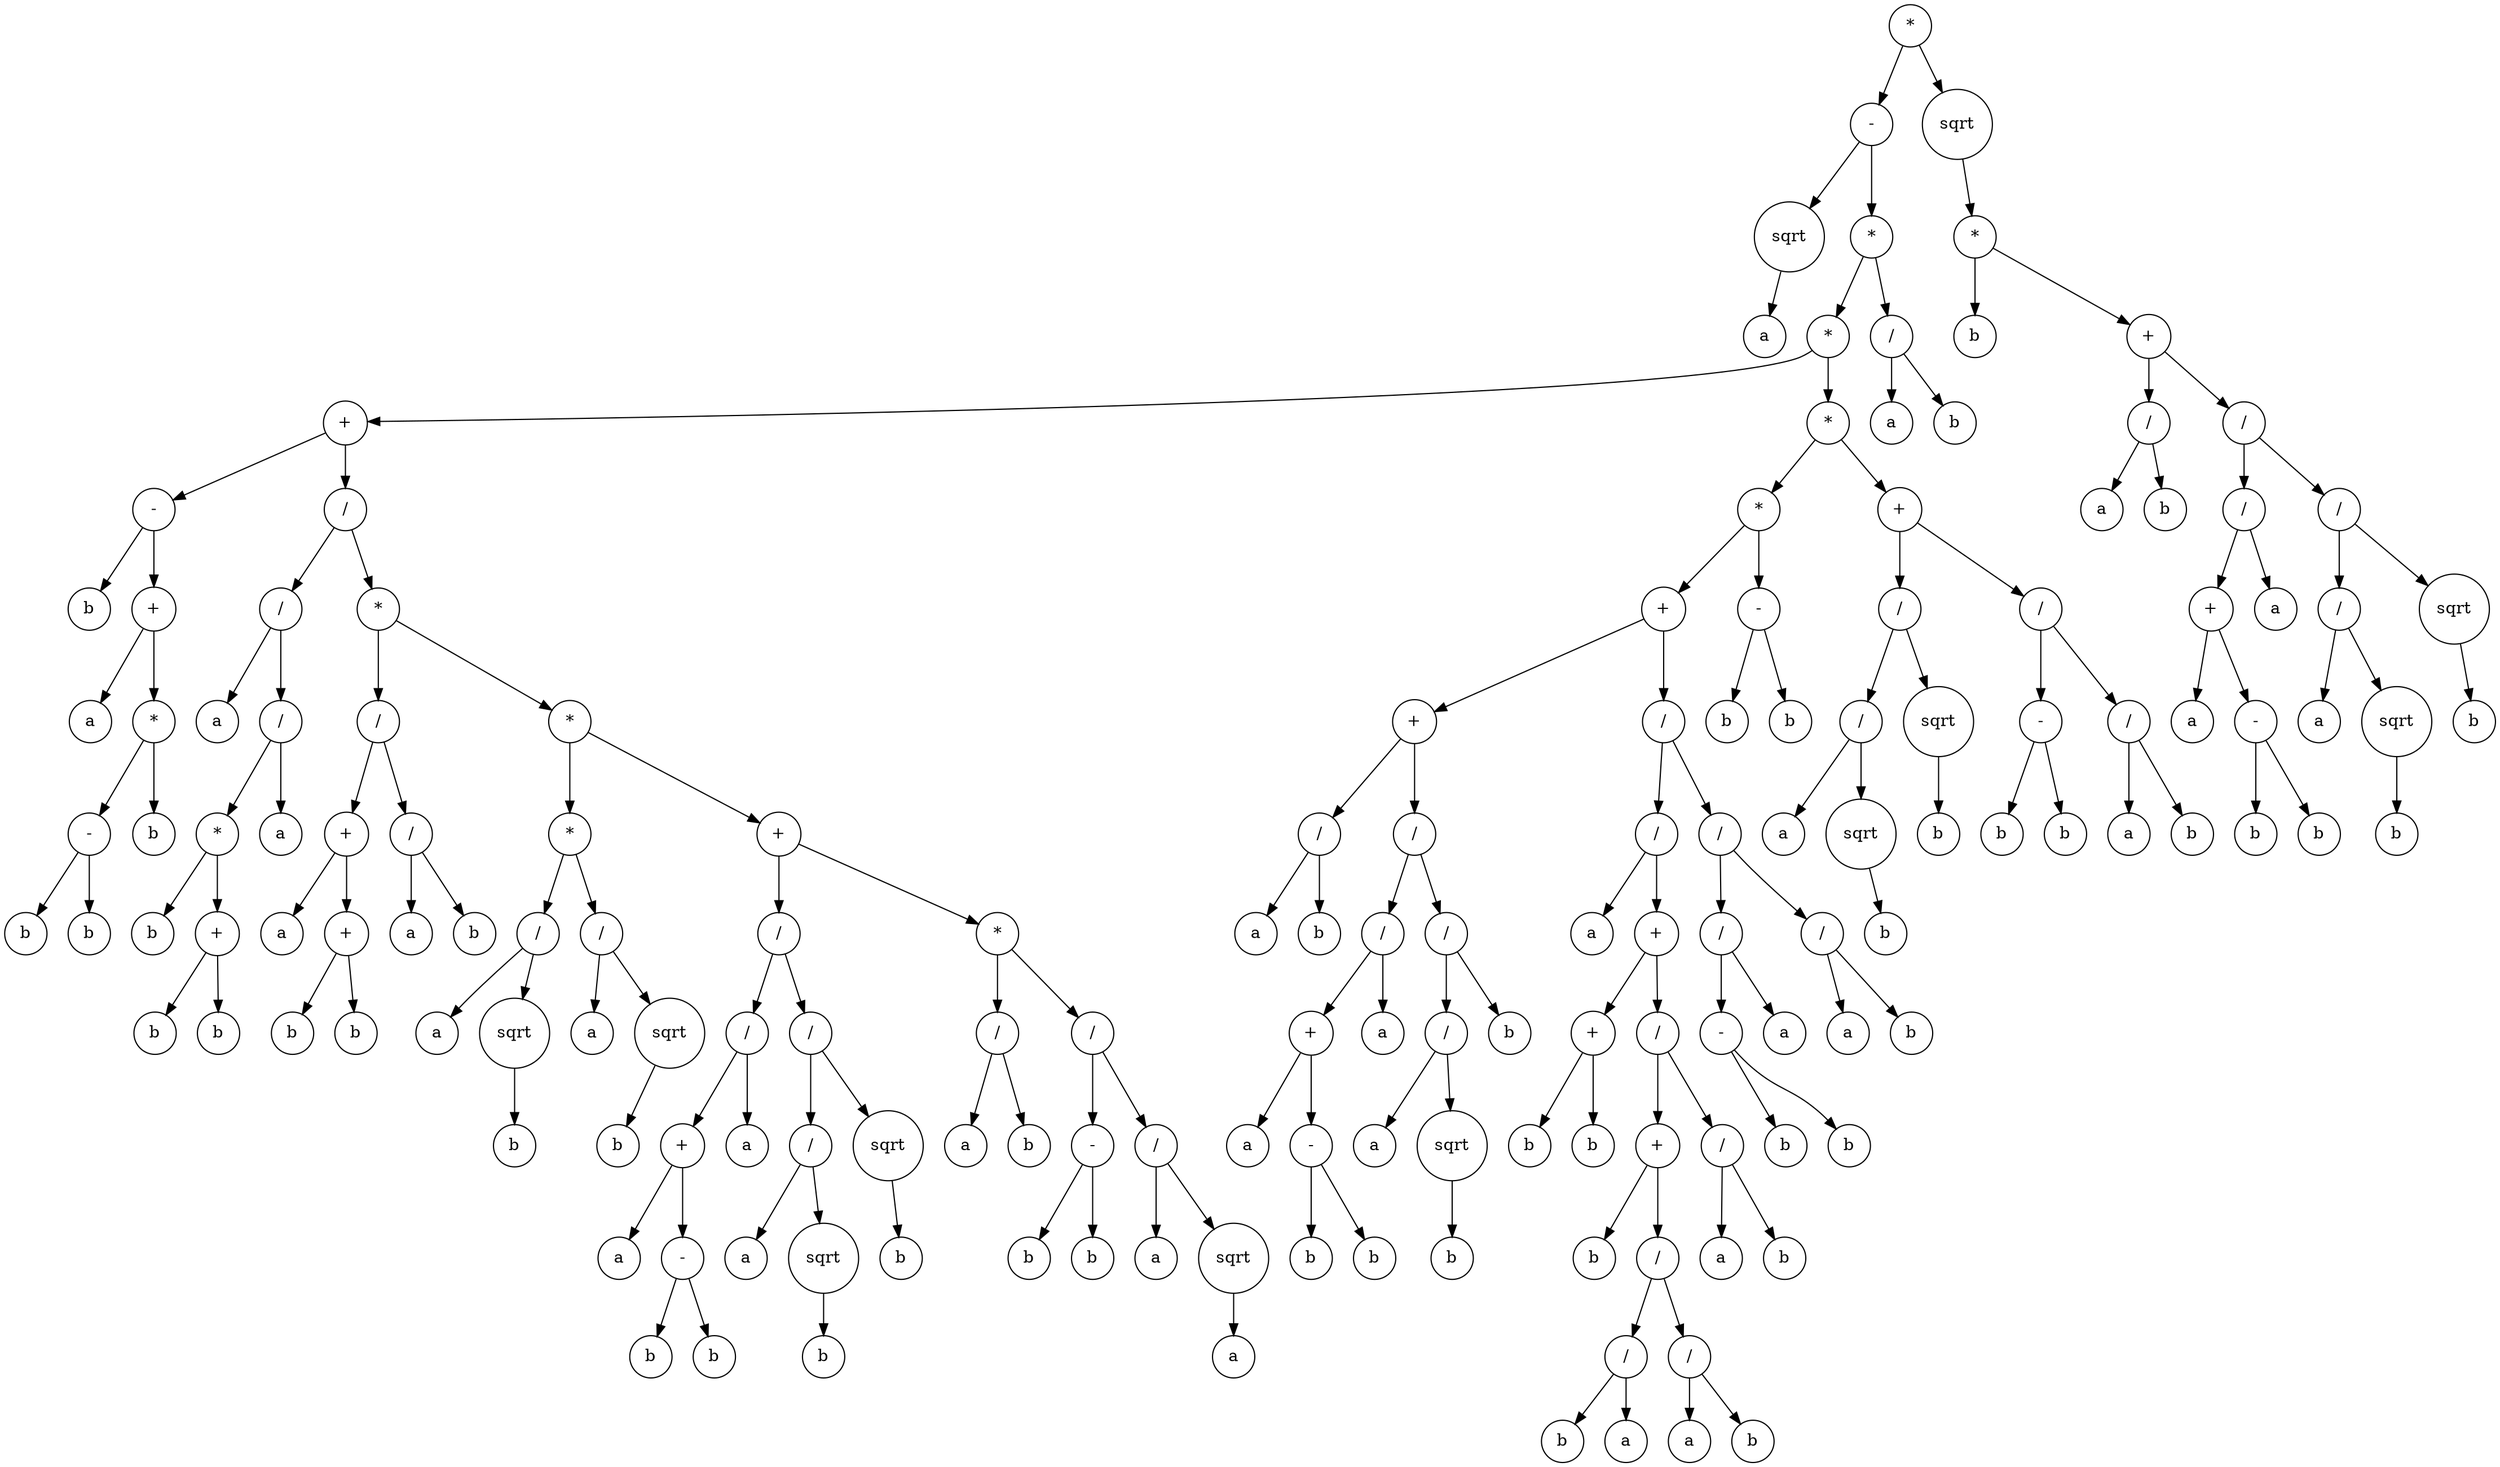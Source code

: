 digraph g {
graph [ordering=out];
node [shape=circle];
n[label = "*"];
n0[label = "-"];
n00[label = "sqrt"];
n000[label = "a"];
n00 -> n000;
n0 -> n00;
n01[label = "*"];
n010[label = "*"];
n0100[label = "+"];
n01000[label = "-"];
n010000[label = "b"];
n01000 -> n010000;
n010001[label = "+"];
n0100010[label = "a"];
n010001 -> n0100010;
n0100011[label = "*"];
n01000110[label = "-"];
n010001100[label = "b"];
n01000110 -> n010001100;
n010001101[label = "b"];
n01000110 -> n010001101;
n0100011 -> n01000110;
n01000111[label = "b"];
n0100011 -> n01000111;
n010001 -> n0100011;
n01000 -> n010001;
n0100 -> n01000;
n01001[label = "/"];
n010010[label = "/"];
n0100100[label = "a"];
n010010 -> n0100100;
n0100101[label = "/"];
n01001010[label = "*"];
n010010100[label = "b"];
n01001010 -> n010010100;
n010010101[label = "+"];
n0100101010[label = "b"];
n010010101 -> n0100101010;
n0100101011[label = "b"];
n010010101 -> n0100101011;
n01001010 -> n010010101;
n0100101 -> n01001010;
n01001011[label = "a"];
n0100101 -> n01001011;
n010010 -> n0100101;
n01001 -> n010010;
n010011[label = "*"];
n0100110[label = "/"];
n01001100[label = "+"];
n010011000[label = "a"];
n01001100 -> n010011000;
n010011001[label = "+"];
n0100110010[label = "b"];
n010011001 -> n0100110010;
n0100110011[label = "b"];
n010011001 -> n0100110011;
n01001100 -> n010011001;
n0100110 -> n01001100;
n01001101[label = "/"];
n010011010[label = "a"];
n01001101 -> n010011010;
n010011011[label = "b"];
n01001101 -> n010011011;
n0100110 -> n01001101;
n010011 -> n0100110;
n0100111[label = "*"];
n01001110[label = "*"];
n010011100[label = "/"];
n0100111000[label = "a"];
n010011100 -> n0100111000;
n0100111001[label = "sqrt"];
n01001110010[label = "b"];
n0100111001 -> n01001110010;
n010011100 -> n0100111001;
n01001110 -> n010011100;
n010011101[label = "/"];
n0100111010[label = "a"];
n010011101 -> n0100111010;
n0100111011[label = "sqrt"];
n01001110110[label = "b"];
n0100111011 -> n01001110110;
n010011101 -> n0100111011;
n01001110 -> n010011101;
n0100111 -> n01001110;
n01001111[label = "+"];
n010011110[label = "/"];
n0100111100[label = "/"];
n01001111000[label = "+"];
n010011110000[label = "a"];
n01001111000 -> n010011110000;
n010011110001[label = "-"];
n0100111100010[label = "b"];
n010011110001 -> n0100111100010;
n0100111100011[label = "b"];
n010011110001 -> n0100111100011;
n01001111000 -> n010011110001;
n0100111100 -> n01001111000;
n01001111001[label = "a"];
n0100111100 -> n01001111001;
n010011110 -> n0100111100;
n0100111101[label = "/"];
n01001111010[label = "/"];
n010011110100[label = "a"];
n01001111010 -> n010011110100;
n010011110101[label = "sqrt"];
n0100111101010[label = "b"];
n010011110101 -> n0100111101010;
n01001111010 -> n010011110101;
n0100111101 -> n01001111010;
n01001111011[label = "sqrt"];
n010011110110[label = "b"];
n01001111011 -> n010011110110;
n0100111101 -> n01001111011;
n010011110 -> n0100111101;
n01001111 -> n010011110;
n010011111[label = "*"];
n0100111110[label = "/"];
n01001111100[label = "a"];
n0100111110 -> n01001111100;
n01001111101[label = "b"];
n0100111110 -> n01001111101;
n010011111 -> n0100111110;
n0100111111[label = "/"];
n01001111110[label = "-"];
n010011111100[label = "b"];
n01001111110 -> n010011111100;
n010011111101[label = "b"];
n01001111110 -> n010011111101;
n0100111111 -> n01001111110;
n01001111111[label = "/"];
n010011111110[label = "a"];
n01001111111 -> n010011111110;
n010011111111[label = "sqrt"];
n0100111111110[label = "a"];
n010011111111 -> n0100111111110;
n01001111111 -> n010011111111;
n0100111111 -> n01001111111;
n010011111 -> n0100111111;
n01001111 -> n010011111;
n0100111 -> n01001111;
n010011 -> n0100111;
n01001 -> n010011;
n0100 -> n01001;
n010 -> n0100;
n0101[label = "*"];
n01010[label = "*"];
n010100[label = "+"];
n0101000[label = "+"];
n01010000[label = "/"];
n010100000[label = "a"];
n01010000 -> n010100000;
n010100001[label = "b"];
n01010000 -> n010100001;
n0101000 -> n01010000;
n01010001[label = "/"];
n010100010[label = "/"];
n0101000100[label = "+"];
n01010001000[label = "a"];
n0101000100 -> n01010001000;
n01010001001[label = "-"];
n010100010010[label = "b"];
n01010001001 -> n010100010010;
n010100010011[label = "b"];
n01010001001 -> n010100010011;
n0101000100 -> n01010001001;
n010100010 -> n0101000100;
n0101000101[label = "a"];
n010100010 -> n0101000101;
n01010001 -> n010100010;
n010100011[label = "/"];
n0101000110[label = "/"];
n01010001100[label = "a"];
n0101000110 -> n01010001100;
n01010001101[label = "sqrt"];
n010100011010[label = "b"];
n01010001101 -> n010100011010;
n0101000110 -> n01010001101;
n010100011 -> n0101000110;
n0101000111[label = "b"];
n010100011 -> n0101000111;
n01010001 -> n010100011;
n0101000 -> n01010001;
n010100 -> n0101000;
n0101001[label = "/"];
n01010010[label = "/"];
n010100100[label = "a"];
n01010010 -> n010100100;
n010100101[label = "+"];
n0101001010[label = "+"];
n01010010100[label = "b"];
n0101001010 -> n01010010100;
n01010010101[label = "b"];
n0101001010 -> n01010010101;
n010100101 -> n0101001010;
n0101001011[label = "/"];
n01010010110[label = "+"];
n010100101100[label = "b"];
n01010010110 -> n010100101100;
n010100101101[label = "/"];
n0101001011010[label = "/"];
n01010010110100[label = "b"];
n0101001011010 -> n01010010110100;
n01010010110101[label = "a"];
n0101001011010 -> n01010010110101;
n010100101101 -> n0101001011010;
n0101001011011[label = "/"];
n01010010110110[label = "a"];
n0101001011011 -> n01010010110110;
n01010010110111[label = "b"];
n0101001011011 -> n01010010110111;
n010100101101 -> n0101001011011;
n01010010110 -> n010100101101;
n0101001011 -> n01010010110;
n01010010111[label = "/"];
n010100101110[label = "a"];
n01010010111 -> n010100101110;
n010100101111[label = "b"];
n01010010111 -> n010100101111;
n0101001011 -> n01010010111;
n010100101 -> n0101001011;
n01010010 -> n010100101;
n0101001 -> n01010010;
n01010011[label = "/"];
n010100110[label = "/"];
n0101001100[label = "-"];
n01010011000[label = "b"];
n0101001100 -> n01010011000;
n01010011001[label = "b"];
n0101001100 -> n01010011001;
n010100110 -> n0101001100;
n0101001101[label = "a"];
n010100110 -> n0101001101;
n01010011 -> n010100110;
n010100111[label = "/"];
n0101001110[label = "a"];
n010100111 -> n0101001110;
n0101001111[label = "b"];
n010100111 -> n0101001111;
n01010011 -> n010100111;
n0101001 -> n01010011;
n010100 -> n0101001;
n01010 -> n010100;
n010101[label = "-"];
n0101010[label = "b"];
n010101 -> n0101010;
n0101011[label = "b"];
n010101 -> n0101011;
n01010 -> n010101;
n0101 -> n01010;
n01011[label = "+"];
n010110[label = "/"];
n0101100[label = "/"];
n01011000[label = "a"];
n0101100 -> n01011000;
n01011001[label = "sqrt"];
n010110010[label = "b"];
n01011001 -> n010110010;
n0101100 -> n01011001;
n010110 -> n0101100;
n0101101[label = "sqrt"];
n01011010[label = "b"];
n0101101 -> n01011010;
n010110 -> n0101101;
n01011 -> n010110;
n010111[label = "/"];
n0101110[label = "-"];
n01011100[label = "b"];
n0101110 -> n01011100;
n01011101[label = "b"];
n0101110 -> n01011101;
n010111 -> n0101110;
n0101111[label = "/"];
n01011110[label = "a"];
n0101111 -> n01011110;
n01011111[label = "b"];
n0101111 -> n01011111;
n010111 -> n0101111;
n01011 -> n010111;
n0101 -> n01011;
n010 -> n0101;
n01 -> n010;
n011[label = "/"];
n0110[label = "a"];
n011 -> n0110;
n0111[label = "b"];
n011 -> n0111;
n01 -> n011;
n0 -> n01;
n -> n0;
n1[label = "sqrt"];
n10[label = "*"];
n100[label = "b"];
n10 -> n100;
n101[label = "+"];
n1010[label = "/"];
n10100[label = "a"];
n1010 -> n10100;
n10101[label = "b"];
n1010 -> n10101;
n101 -> n1010;
n1011[label = "/"];
n10110[label = "/"];
n101100[label = "+"];
n1011000[label = "a"];
n101100 -> n1011000;
n1011001[label = "-"];
n10110010[label = "b"];
n1011001 -> n10110010;
n10110011[label = "b"];
n1011001 -> n10110011;
n101100 -> n1011001;
n10110 -> n101100;
n101101[label = "a"];
n10110 -> n101101;
n1011 -> n10110;
n10111[label = "/"];
n101110[label = "/"];
n1011100[label = "a"];
n101110 -> n1011100;
n1011101[label = "sqrt"];
n10111010[label = "b"];
n1011101 -> n10111010;
n101110 -> n1011101;
n10111 -> n101110;
n101111[label = "sqrt"];
n1011110[label = "b"];
n101111 -> n1011110;
n10111 -> n101111;
n1011 -> n10111;
n101 -> n1011;
n10 -> n101;
n1 -> n10;
n -> n1;
}
